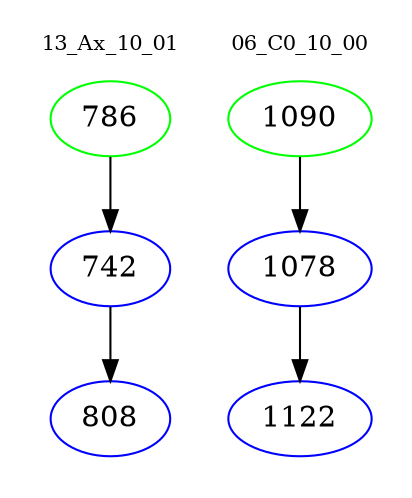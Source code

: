 digraph{
subgraph cluster_0 {
color = white
label = "13_Ax_10_01";
fontsize=10;
T0_786 [label="786", color="green"]
T0_786 -> T0_742 [color="black"]
T0_742 [label="742", color="blue"]
T0_742 -> T0_808 [color="black"]
T0_808 [label="808", color="blue"]
}
subgraph cluster_1 {
color = white
label = "06_C0_10_00";
fontsize=10;
T1_1090 [label="1090", color="green"]
T1_1090 -> T1_1078 [color="black"]
T1_1078 [label="1078", color="blue"]
T1_1078 -> T1_1122 [color="black"]
T1_1122 [label="1122", color="blue"]
}
}
